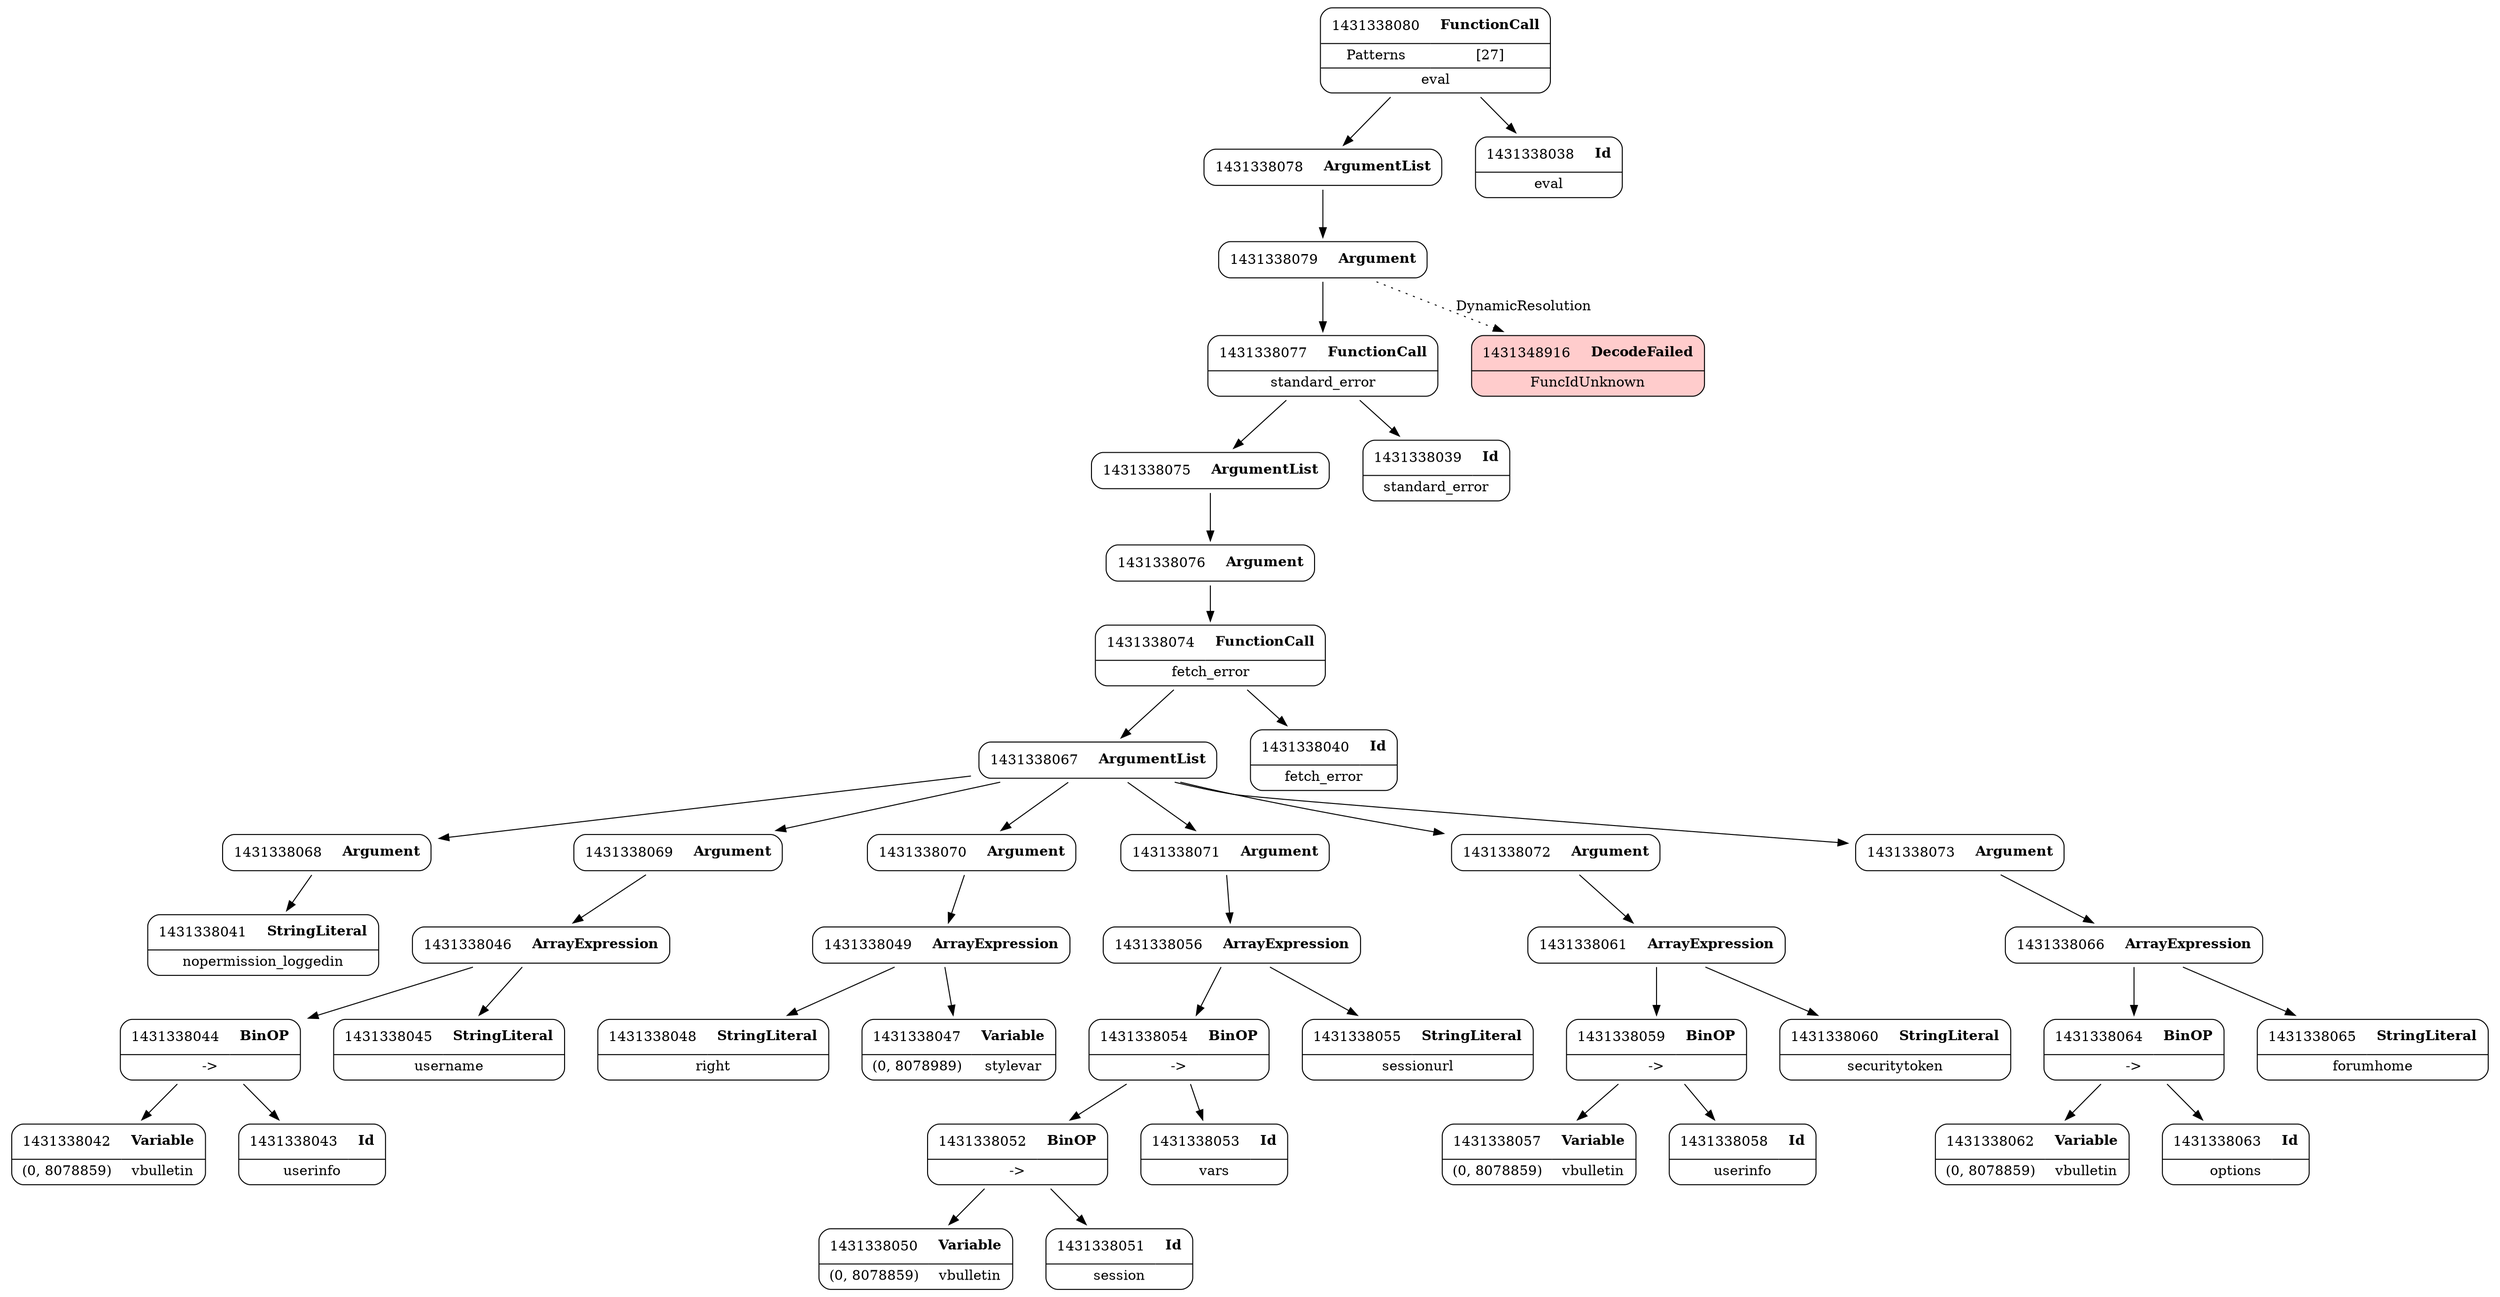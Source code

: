 digraph ast {
node [shape=none];
1431338064 [label=<<TABLE border='1' cellspacing='0' cellpadding='10' style='rounded' ><TR><TD border='0'>1431338064</TD><TD border='0'><B>BinOP</B></TD></TR><HR/><TR><TD border='0' cellpadding='5' colspan='2'>-&gt;</TD></TR></TABLE>>];
1431338064 -> 1431338062 [weight=2];
1431338064 -> 1431338063 [weight=2];
1431338065 [label=<<TABLE border='1' cellspacing='0' cellpadding='10' style='rounded' ><TR><TD border='0'>1431338065</TD><TD border='0'><B>StringLiteral</B></TD></TR><HR/><TR><TD border='0' cellpadding='5' colspan='2'>forumhome</TD></TR></TABLE>>];
1431338066 [label=<<TABLE border='1' cellspacing='0' cellpadding='10' style='rounded' ><TR><TD border='0'>1431338066</TD><TD border='0'><B>ArrayExpression</B></TD></TR></TABLE>>];
1431338066 -> 1431338064 [weight=2];
1431338066 -> 1431338065 [weight=2];
1431338067 [label=<<TABLE border='1' cellspacing='0' cellpadding='10' style='rounded' ><TR><TD border='0'>1431338067</TD><TD border='0'><B>ArgumentList</B></TD></TR></TABLE>>];
1431338067 -> 1431338068 [weight=2];
1431338067 -> 1431338069 [weight=2];
1431338067 -> 1431338070 [weight=2];
1431338067 -> 1431338071 [weight=2];
1431338067 -> 1431338072 [weight=2];
1431338067 -> 1431338073 [weight=2];
1431338068 [label=<<TABLE border='1' cellspacing='0' cellpadding='10' style='rounded' ><TR><TD border='0'>1431338068</TD><TD border='0'><B>Argument</B></TD></TR></TABLE>>];
1431338068 -> 1431338041 [weight=2];
1431338069 [label=<<TABLE border='1' cellspacing='0' cellpadding='10' style='rounded' ><TR><TD border='0'>1431338069</TD><TD border='0'><B>Argument</B></TD></TR></TABLE>>];
1431338069 -> 1431338046 [weight=2];
1431338070 [label=<<TABLE border='1' cellspacing='0' cellpadding='10' style='rounded' ><TR><TD border='0'>1431338070</TD><TD border='0'><B>Argument</B></TD></TR></TABLE>>];
1431338070 -> 1431338049 [weight=2];
1431338071 [label=<<TABLE border='1' cellspacing='0' cellpadding='10' style='rounded' ><TR><TD border='0'>1431338071</TD><TD border='0'><B>Argument</B></TD></TR></TABLE>>];
1431338071 -> 1431338056 [weight=2];
1431338072 [label=<<TABLE border='1' cellspacing='0' cellpadding='10' style='rounded' ><TR><TD border='0'>1431338072</TD><TD border='0'><B>Argument</B></TD></TR></TABLE>>];
1431338072 -> 1431338061 [weight=2];
1431338073 [label=<<TABLE border='1' cellspacing='0' cellpadding='10' style='rounded' ><TR><TD border='0'>1431338073</TD><TD border='0'><B>Argument</B></TD></TR></TABLE>>];
1431338073 -> 1431338066 [weight=2];
1431338074 [label=<<TABLE border='1' cellspacing='0' cellpadding='10' style='rounded' ><TR><TD border='0'>1431338074</TD><TD border='0'><B>FunctionCall</B></TD></TR><HR/><TR><TD border='0' cellpadding='5' colspan='2'>fetch_error</TD></TR></TABLE>>];
1431338074 -> 1431338040 [weight=2];
1431338074 -> 1431338067 [weight=2];
1431338075 [label=<<TABLE border='1' cellspacing='0' cellpadding='10' style='rounded' ><TR><TD border='0'>1431338075</TD><TD border='0'><B>ArgumentList</B></TD></TR></TABLE>>];
1431338075 -> 1431338076 [weight=2];
1431338076 [label=<<TABLE border='1' cellspacing='0' cellpadding='10' style='rounded' ><TR><TD border='0'>1431338076</TD><TD border='0'><B>Argument</B></TD></TR></TABLE>>];
1431338076 -> 1431338074 [weight=2];
1431338077 [label=<<TABLE border='1' cellspacing='0' cellpadding='10' style='rounded' ><TR><TD border='0'>1431338077</TD><TD border='0'><B>FunctionCall</B></TD></TR><HR/><TR><TD border='0' cellpadding='5' colspan='2'>standard_error</TD></TR></TABLE>>];
1431338077 -> 1431338039 [weight=2];
1431338077 -> 1431338075 [weight=2];
1431338078 [label=<<TABLE border='1' cellspacing='0' cellpadding='10' style='rounded' ><TR><TD border='0'>1431338078</TD><TD border='0'><B>ArgumentList</B></TD></TR></TABLE>>];
1431338078 -> 1431338079 [weight=2];
1431338079 [label=<<TABLE border='1' cellspacing='0' cellpadding='10' style='rounded' ><TR><TD border='0'>1431338079</TD><TD border='0'><B>Argument</B></TD></TR></TABLE>>];
1431338079 -> 1431338077 [weight=2];
1431338079 -> 1431348916 [style=dotted,label=DynamicResolution];
1431338048 [label=<<TABLE border='1' cellspacing='0' cellpadding='10' style='rounded' ><TR><TD border='0'>1431338048</TD><TD border='0'><B>StringLiteral</B></TD></TR><HR/><TR><TD border='0' cellpadding='5' colspan='2'>right</TD></TR></TABLE>>];
1431338049 [label=<<TABLE border='1' cellspacing='0' cellpadding='10' style='rounded' ><TR><TD border='0'>1431338049</TD><TD border='0'><B>ArrayExpression</B></TD></TR></TABLE>>];
1431338049 -> 1431338047 [weight=2];
1431338049 -> 1431338048 [weight=2];
1431338050 [label=<<TABLE border='1' cellspacing='0' cellpadding='10' style='rounded' ><TR><TD border='0'>1431338050</TD><TD border='0'><B>Variable</B></TD></TR><HR/><TR><TD border='0' cellpadding='5'>(0, 8078859)</TD><TD border='0' cellpadding='5'>vbulletin</TD></TR></TABLE>>];
1431338051 [label=<<TABLE border='1' cellspacing='0' cellpadding='10' style='rounded' ><TR><TD border='0'>1431338051</TD><TD border='0'><B>Id</B></TD></TR><HR/><TR><TD border='0' cellpadding='5' colspan='2'>session</TD></TR></TABLE>>];
1431338052 [label=<<TABLE border='1' cellspacing='0' cellpadding='10' style='rounded' ><TR><TD border='0'>1431338052</TD><TD border='0'><B>BinOP</B></TD></TR><HR/><TR><TD border='0' cellpadding='5' colspan='2'>-&gt;</TD></TR></TABLE>>];
1431338052 -> 1431338050 [weight=2];
1431338052 -> 1431338051 [weight=2];
1431338053 [label=<<TABLE border='1' cellspacing='0' cellpadding='10' style='rounded' ><TR><TD border='0'>1431338053</TD><TD border='0'><B>Id</B></TD></TR><HR/><TR><TD border='0' cellpadding='5' colspan='2'>vars</TD></TR></TABLE>>];
1431338054 [label=<<TABLE border='1' cellspacing='0' cellpadding='10' style='rounded' ><TR><TD border='0'>1431338054</TD><TD border='0'><B>BinOP</B></TD></TR><HR/><TR><TD border='0' cellpadding='5' colspan='2'>-&gt;</TD></TR></TABLE>>];
1431338054 -> 1431338052 [weight=2];
1431338054 -> 1431338053 [weight=2];
1431338055 [label=<<TABLE border='1' cellspacing='0' cellpadding='10' style='rounded' ><TR><TD border='0'>1431338055</TD><TD border='0'><B>StringLiteral</B></TD></TR><HR/><TR><TD border='0' cellpadding='5' colspan='2'>sessionurl</TD></TR></TABLE>>];
1431338056 [label=<<TABLE border='1' cellspacing='0' cellpadding='10' style='rounded' ><TR><TD border='0'>1431338056</TD><TD border='0'><B>ArrayExpression</B></TD></TR></TABLE>>];
1431338056 -> 1431338054 [weight=2];
1431338056 -> 1431338055 [weight=2];
1431338057 [label=<<TABLE border='1' cellspacing='0' cellpadding='10' style='rounded' ><TR><TD border='0'>1431338057</TD><TD border='0'><B>Variable</B></TD></TR><HR/><TR><TD border='0' cellpadding='5'>(0, 8078859)</TD><TD border='0' cellpadding='5'>vbulletin</TD></TR></TABLE>>];
1431338058 [label=<<TABLE border='1' cellspacing='0' cellpadding='10' style='rounded' ><TR><TD border='0'>1431338058</TD><TD border='0'><B>Id</B></TD></TR><HR/><TR><TD border='0' cellpadding='5' colspan='2'>userinfo</TD></TR></TABLE>>];
1431338059 [label=<<TABLE border='1' cellspacing='0' cellpadding='10' style='rounded' ><TR><TD border='0'>1431338059</TD><TD border='0'><B>BinOP</B></TD></TR><HR/><TR><TD border='0' cellpadding='5' colspan='2'>-&gt;</TD></TR></TABLE>>];
1431338059 -> 1431338057 [weight=2];
1431338059 -> 1431338058 [weight=2];
1431338060 [label=<<TABLE border='1' cellspacing='0' cellpadding='10' style='rounded' ><TR><TD border='0'>1431338060</TD><TD border='0'><B>StringLiteral</B></TD></TR><HR/><TR><TD border='0' cellpadding='5' colspan='2'>securitytoken</TD></TR></TABLE>>];
1431338061 [label=<<TABLE border='1' cellspacing='0' cellpadding='10' style='rounded' ><TR><TD border='0'>1431338061</TD><TD border='0'><B>ArrayExpression</B></TD></TR></TABLE>>];
1431338061 -> 1431338059 [weight=2];
1431338061 -> 1431338060 [weight=2];
1431338062 [label=<<TABLE border='1' cellspacing='0' cellpadding='10' style='rounded' ><TR><TD border='0'>1431338062</TD><TD border='0'><B>Variable</B></TD></TR><HR/><TR><TD border='0' cellpadding='5'>(0, 8078859)</TD><TD border='0' cellpadding='5'>vbulletin</TD></TR></TABLE>>];
1431338063 [label=<<TABLE border='1' cellspacing='0' cellpadding='10' style='rounded' ><TR><TD border='0'>1431338063</TD><TD border='0'><B>Id</B></TD></TR><HR/><TR><TD border='0' cellpadding='5' colspan='2'>options</TD></TR></TABLE>>];
1431348916 [label=<<TABLE border='1' cellspacing='0' cellpadding='10' style='rounded' bgcolor='#FFCCCC' ><TR><TD border='0'>1431348916</TD><TD border='0'><B>DecodeFailed</B></TD></TR><HR/><TR><TD border='0' cellpadding='5' colspan='2'>FuncIdUnknown</TD></TR></TABLE>>];
1431338038 [label=<<TABLE border='1' cellspacing='0' cellpadding='10' style='rounded' ><TR><TD border='0'>1431338038</TD><TD border='0'><B>Id</B></TD></TR><HR/><TR><TD border='0' cellpadding='5' colspan='2'>eval</TD></TR></TABLE>>];
1431338039 [label=<<TABLE border='1' cellspacing='0' cellpadding='10' style='rounded' ><TR><TD border='0'>1431338039</TD><TD border='0'><B>Id</B></TD></TR><HR/><TR><TD border='0' cellpadding='5' colspan='2'>standard_error</TD></TR></TABLE>>];
1431338040 [label=<<TABLE border='1' cellspacing='0' cellpadding='10' style='rounded' ><TR><TD border='0'>1431338040</TD><TD border='0'><B>Id</B></TD></TR><HR/><TR><TD border='0' cellpadding='5' colspan='2'>fetch_error</TD></TR></TABLE>>];
1431338041 [label=<<TABLE border='1' cellspacing='0' cellpadding='10' style='rounded' ><TR><TD border='0'>1431338041</TD><TD border='0'><B>StringLiteral</B></TD></TR><HR/><TR><TD border='0' cellpadding='5' colspan='2'>nopermission_loggedin</TD></TR></TABLE>>];
1431338042 [label=<<TABLE border='1' cellspacing='0' cellpadding='10' style='rounded' ><TR><TD border='0'>1431338042</TD><TD border='0'><B>Variable</B></TD></TR><HR/><TR><TD border='0' cellpadding='5'>(0, 8078859)</TD><TD border='0' cellpadding='5'>vbulletin</TD></TR></TABLE>>];
1431338043 [label=<<TABLE border='1' cellspacing='0' cellpadding='10' style='rounded' ><TR><TD border='0'>1431338043</TD><TD border='0'><B>Id</B></TD></TR><HR/><TR><TD border='0' cellpadding='5' colspan='2'>userinfo</TD></TR></TABLE>>];
1431338044 [label=<<TABLE border='1' cellspacing='0' cellpadding='10' style='rounded' ><TR><TD border='0'>1431338044</TD><TD border='0'><B>BinOP</B></TD></TR><HR/><TR><TD border='0' cellpadding='5' colspan='2'>-&gt;</TD></TR></TABLE>>];
1431338044 -> 1431338042 [weight=2];
1431338044 -> 1431338043 [weight=2];
1431338045 [label=<<TABLE border='1' cellspacing='0' cellpadding='10' style='rounded' ><TR><TD border='0'>1431338045</TD><TD border='0'><B>StringLiteral</B></TD></TR><HR/><TR><TD border='0' cellpadding='5' colspan='2'>username</TD></TR></TABLE>>];
1431338046 [label=<<TABLE border='1' cellspacing='0' cellpadding='10' style='rounded' ><TR><TD border='0'>1431338046</TD><TD border='0'><B>ArrayExpression</B></TD></TR></TABLE>>];
1431338046 -> 1431338044 [weight=2];
1431338046 -> 1431338045 [weight=2];
1431338047 [label=<<TABLE border='1' cellspacing='0' cellpadding='10' style='rounded' ><TR><TD border='0'>1431338047</TD><TD border='0'><B>Variable</B></TD></TR><HR/><TR><TD border='0' cellpadding='5'>(0, 8078989)</TD><TD border='0' cellpadding='5'>stylevar</TD></TR></TABLE>>];
1431338080 [label=<<TABLE border='1' cellspacing='0' cellpadding='10' style='rounded' ><TR><TD border='0'>1431338080</TD><TD border='0'><B>FunctionCall</B></TD></TR><HR/><TR><TD border='0' cellpadding='5'>Patterns</TD><TD border='0' cellpadding='5'>[27]</TD></TR><HR/><TR><TD border='0' cellpadding='5' colspan='2'>eval</TD></TR></TABLE>>];
1431338080 -> 1431338038 [weight=2];
1431338080 -> 1431338078 [weight=2];
}

